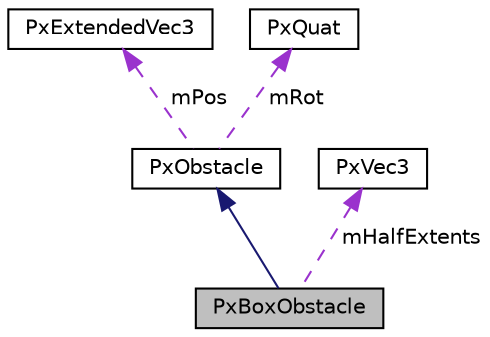 digraph "PxBoxObstacle"
{
  edge [fontname="Helvetica",fontsize="10",labelfontname="Helvetica",labelfontsize="10"];
  node [fontname="Helvetica",fontsize="10",shape=record];
  Node2 [label="PxBoxObstacle",height=0.2,width=0.4,color="black", fillcolor="grey75", style="filled", fontcolor="black"];
  Node3 -> Node2 [dir="back",color="midnightblue",fontsize="10",style="solid",fontname="Helvetica"];
  Node3 [label="PxObstacle",height=0.2,width=0.4,color="black", fillcolor="white", style="filled",URL="$classPxObstacle.html",tooltip="Base class for obstacles. "];
  Node4 -> Node3 [dir="back",color="darkorchid3",fontsize="10",style="dashed",label=" mPos" ,fontname="Helvetica"];
  Node4 [label="PxExtendedVec3",height=0.2,width=0.4,color="black", fillcolor="white", style="filled",URL="$structPxExtendedVec3.html"];
  Node5 -> Node3 [dir="back",color="darkorchid3",fontsize="10",style="dashed",label=" mRot" ,fontname="Helvetica"];
  Node5 [label="PxQuat",height=0.2,width=0.4,color="black", fillcolor="white", style="filled",URL="$classPxQuat.html",tooltip="This is a quaternion class. For more information on quaternion mathematics consult a mathematics sour..."];
  Node6 -> Node2 [dir="back",color="darkorchid3",fontsize="10",style="dashed",label=" mHalfExtents" ,fontname="Helvetica"];
  Node6 [label="PxVec3",height=0.2,width=0.4,color="black", fillcolor="white", style="filled",URL="$classPxVec3.html",tooltip="3 Element vector class. "];
}
